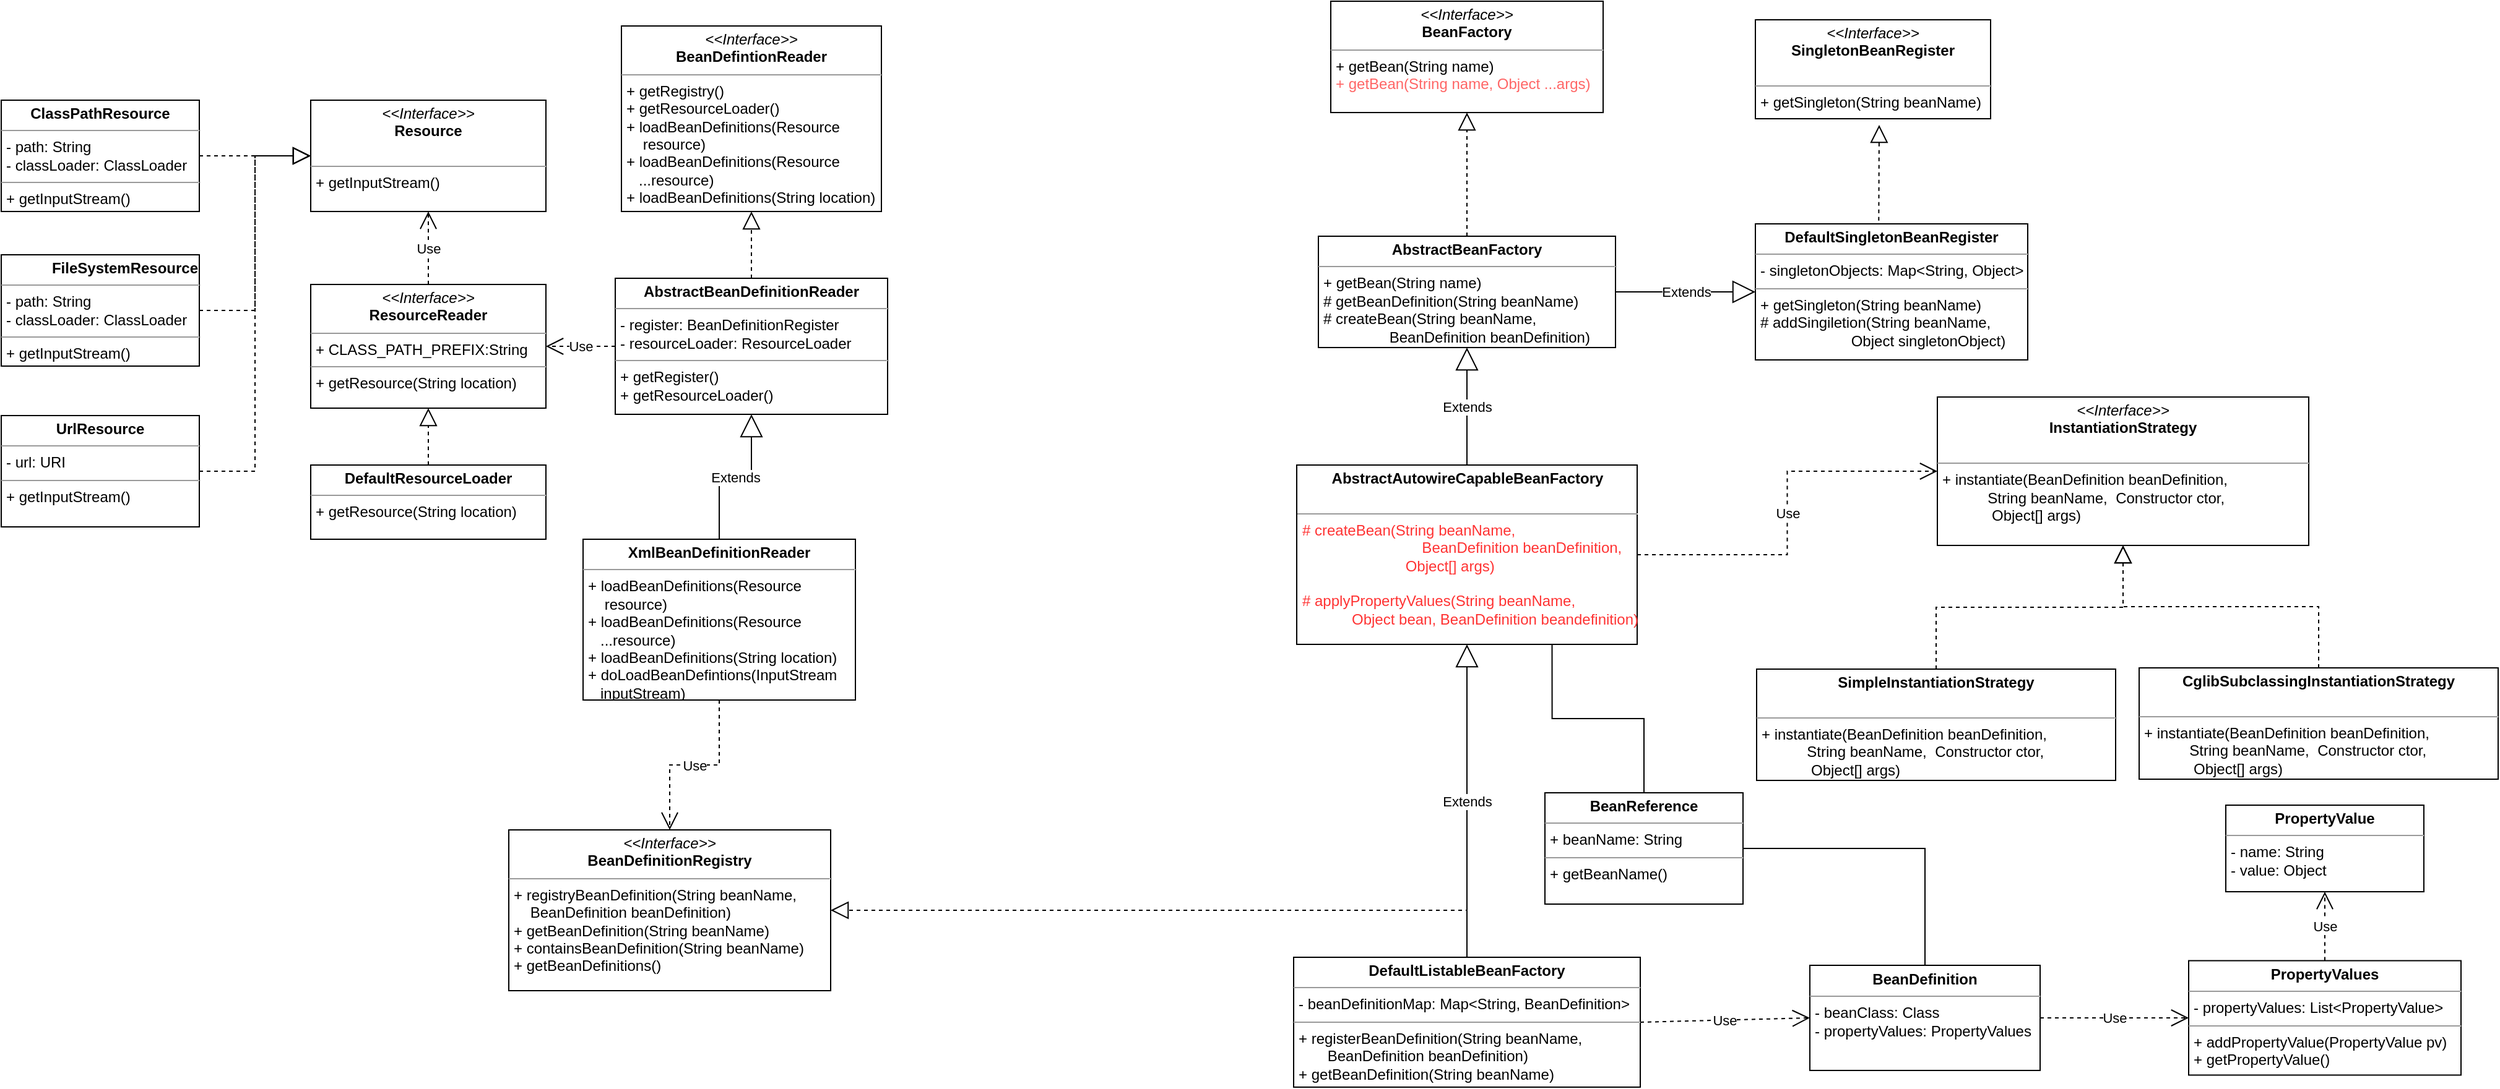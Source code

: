 <mxfile version="20.5.3" type="embed"><diagram id="23iRSUPoRavnBvh4doch" name="Page-1"><mxGraphModel dx="2032" dy="375" grid="1" gridSize="10" guides="1" tooltips="1" connect="1" arrows="1" fold="1" page="1" pageScale="1" pageWidth="827" pageHeight="1169" math="0" shadow="0"><root><mxCell id="0"/><mxCell id="1" parent="0"/><mxCell id="8" value="&lt;p style=&quot;margin:0px;margin-top:4px;text-align:center;&quot;&gt;&lt;i&gt;&amp;lt;&amp;lt;Interface&amp;gt;&amp;gt;&lt;/i&gt;&lt;br&gt;&lt;span style=&quot;font-weight: 700;&quot;&gt;BeanFactory&lt;/span&gt;&lt;/p&gt;&lt;hr size=&quot;1&quot;&gt;&lt;p style=&quot;margin:0px;margin-left:4px;&quot;&gt;+ getBean(String name)&lt;br&gt;&lt;/p&gt;&lt;p style=&quot;margin:0px;margin-left:4px;&quot;&gt;&lt;font color=&quot;#ff6666&quot;&gt;+ getBean(String name, Object ...args)&lt;/font&gt;&lt;/p&gt;" style="verticalAlign=top;align=left;overflow=fill;fontSize=12;fontFamily=Helvetica;html=1;" parent="1" vertex="1"><mxGeometry x="27" y="30" width="220" height="90" as="geometry"/></mxCell><mxCell id="9" value="&lt;p style=&quot;margin:0px;margin-top:4px;text-align:center;&quot;&gt;&lt;i&gt;&amp;lt;&amp;lt;Interface&amp;gt;&amp;gt;&lt;/i&gt;&lt;br&gt;&lt;b&gt;SingletonBeanRegister&lt;/b&gt;&lt;/p&gt;&lt;p style=&quot;margin:0px;margin-left:4px;&quot;&gt;&lt;br&gt;&lt;/p&gt;&lt;hr size=&quot;1&quot;&gt;&lt;p style=&quot;margin:0px;margin-left:4px;&quot;&gt;+ getSingleton(String beanName)&lt;br&gt;&lt;/p&gt;" style="verticalAlign=top;align=left;overflow=fill;fontSize=12;fontFamily=Helvetica;html=1;" parent="1" vertex="1"><mxGeometry x="370" y="45" width="190" height="80" as="geometry"/></mxCell><mxCell id="10" value="&lt;p style=&quot;margin:0px;margin-top:4px;text-align:center;&quot;&gt;&lt;b&gt;AbstractBeanFactory&lt;/b&gt;&lt;/p&gt;&lt;hr size=&quot;1&quot;&gt;&lt;p style=&quot;margin:0px;margin-left:4px;&quot;&gt;&lt;/p&gt;&lt;p style=&quot;margin:0px;margin-left:4px;&quot;&gt;+ getBean(String name)&lt;/p&gt;&lt;p style=&quot;margin:0px;margin-left:4px;&quot;&gt;# getBeanDefinition(String beanName)&lt;/p&gt;&lt;p style=&quot;margin:0px;margin-left:4px;&quot;&gt;# createBean(String beanName,&amp;nbsp;&lt;/p&gt;&lt;p style=&quot;margin:0px;margin-left:4px;&quot;&gt;&amp;nbsp; &amp;nbsp; &amp;nbsp; &amp;nbsp; &amp;nbsp; &amp;nbsp; &amp;nbsp; &amp;nbsp; BeanDefinition beanDefinition)&lt;/p&gt;" style="verticalAlign=top;align=left;overflow=fill;fontSize=12;fontFamily=Helvetica;html=1;" parent="1" vertex="1"><mxGeometry x="17" y="220" width="240" height="90" as="geometry"/></mxCell><mxCell id="11" value="&lt;p style=&quot;margin:0px;margin-top:4px;text-align:center;&quot;&gt;&lt;b&gt;DefaultSingletonBeanRegister&lt;/b&gt;&lt;/p&gt;&lt;hr size=&quot;1&quot;&gt;&lt;p style=&quot;margin:0px;margin-left:4px;&quot;&gt;- singletonObjects: Map&amp;lt;String, Object&amp;gt;&lt;/p&gt;&lt;hr size=&quot;1&quot;&gt;&lt;p style=&quot;margin:0px;margin-left:4px;&quot;&gt;+ getSingleton(String beanName)&lt;/p&gt;&lt;p style=&quot;margin:0px;margin-left:4px;&quot;&gt;# addSingiletion(String beanName,&amp;nbsp;&lt;/p&gt;&lt;p style=&quot;margin:0px;margin-left:4px;&quot;&gt;&amp;nbsp; &amp;nbsp; &amp;nbsp; &amp;nbsp; &amp;nbsp; &amp;nbsp; &amp;nbsp; &amp;nbsp; &amp;nbsp; &amp;nbsp; &amp;nbsp; Object singletonObject)&lt;/p&gt;" style="verticalAlign=top;align=left;overflow=fill;fontSize=12;fontFamily=Helvetica;html=1;" parent="1" vertex="1"><mxGeometry x="370" y="210" width="220" height="110" as="geometry"/></mxCell><mxCell id="12" value="" style="endArrow=block;dashed=1;endFill=0;endSize=12;html=1;rounded=0;exitX=0.5;exitY=0;exitDx=0;exitDy=0;entryX=0.5;entryY=1;entryDx=0;entryDy=0;" parent="1" source="10" target="8" edge="1"><mxGeometry width="160" relative="1" as="geometry"><mxPoint x="142" y="180" as="sourcePoint"/><mxPoint x="302" y="180" as="targetPoint"/></mxGeometry></mxCell><mxCell id="15" value="" style="endArrow=block;dashed=1;endFill=0;endSize=12;html=1;rounded=0;exitX=0.453;exitY=-0.024;exitDx=0;exitDy=0;exitPerimeter=0;" parent="1" source="11" edge="1"><mxGeometry width="160" relative="1" as="geometry"><mxPoint x="429.75" y="210" as="sourcePoint"/><mxPoint x="470" y="130" as="targetPoint"/></mxGeometry></mxCell><mxCell id="16" value="Extends" style="endArrow=block;endSize=16;endFill=0;html=1;rounded=0;exitX=1;exitY=0.5;exitDx=0;exitDy=0;entryX=0;entryY=0.5;entryDx=0;entryDy=0;" parent="1" source="10" target="11" edge="1"><mxGeometry width="160" relative="1" as="geometry"><mxPoint x="270" y="190" as="sourcePoint"/><mxPoint x="430" y="190" as="targetPoint"/></mxGeometry></mxCell><mxCell id="45" style="edgeStyle=orthogonalEdgeStyle;rounded=0;orthogonalLoop=1;jettySize=auto;html=1;exitX=0.75;exitY=1;exitDx=0;exitDy=0;endArrow=none;endFill=0;" parent="1" source="17" target="44" edge="1"><mxGeometry relative="1" as="geometry"/></mxCell><mxCell id="17" value="&lt;p style=&quot;margin:0px;margin-top:4px;text-align:center;&quot;&gt;&lt;b&gt;AbstractAutowireCapableBeanFactory&lt;/b&gt;&lt;/p&gt;&lt;p style=&quot;margin:0px;margin-left:4px;&quot;&gt;&lt;br&gt;&lt;/p&gt;&lt;hr size=&quot;1&quot;&gt;&lt;p style=&quot;margin:0px;margin-left:4px;&quot;&gt;&lt;font color=&quot;#ff3333&quot;&gt;# createBean(String beanName,&amp;nbsp;&lt;/font&gt;&lt;/p&gt;&lt;p style=&quot;margin:0px;margin-left:4px;&quot;&gt;&lt;font color=&quot;#ff3333&quot;&gt;&amp;nbsp; &amp;nbsp; &amp;nbsp; &amp;nbsp; &amp;nbsp; &amp;nbsp; &amp;nbsp; &amp;nbsp; &amp;nbsp; &amp;nbsp; &amp;nbsp; &amp;nbsp; &amp;nbsp; &amp;nbsp; &amp;nbsp;BeanDefinition beanDefinition,&amp;nbsp;&lt;/font&gt;&lt;/p&gt;&lt;p style=&quot;margin:0px;margin-left:4px;&quot;&gt;&lt;font color=&quot;#ff3333&quot;&gt;&amp;nbsp; &amp;nbsp; &amp;nbsp; &amp;nbsp; &amp;nbsp; &amp;nbsp; &amp;nbsp; &amp;nbsp; &amp;nbsp; &amp;nbsp; &amp;nbsp; &amp;nbsp; &amp;nbsp;Object[] args)&amp;nbsp;&lt;/font&gt;&lt;/p&gt;&lt;p style=&quot;margin:0px;margin-left:4px;&quot;&gt;&lt;font color=&quot;#ff3333&quot;&gt;&lt;br&gt;&lt;/font&gt;&lt;/p&gt;&lt;p style=&quot;margin:0px;margin-left:4px;&quot;&gt;&lt;font color=&quot;#ff3333&quot;&gt;# applyPropertyValues(String beanName,&amp;nbsp;&lt;/font&gt;&lt;/p&gt;&lt;p style=&quot;margin:0px;margin-left:4px;&quot;&gt;&lt;font color=&quot;#ff3333&quot;&gt;&amp;nbsp; &amp;nbsp; &amp;nbsp; &amp;nbsp; &amp;nbsp; &amp;nbsp; Object bean, BeanDefinition beandefinition)&lt;/font&gt;&lt;/p&gt;" style="verticalAlign=top;align=left;overflow=fill;fontSize=12;fontFamily=Helvetica;html=1;" parent="1" vertex="1"><mxGeometry x="-0.5" y="405" width="275" height="145" as="geometry"/></mxCell><mxCell id="18" value="&lt;p style=&quot;margin:0px;margin-top:4px;text-align:center;&quot;&gt;&lt;i&gt;&amp;lt;&amp;lt;Interface&amp;gt;&amp;gt;&lt;/i&gt;&lt;br&gt;&lt;b&gt;BeanDefinitionRegistry&lt;/b&gt;&lt;/p&gt;&lt;hr size=&quot;1&quot;&gt;&lt;p style=&quot;margin:0px;margin-left:4px;&quot;&gt;+ registryBeanDefinition(String beanName,&amp;nbsp;&lt;/p&gt;&lt;p style=&quot;margin:0px;margin-left:4px;&quot;&gt;&amp;nbsp; &amp;nbsp; BeanDefinition beanDefinition)&lt;/p&gt;&lt;p style=&quot;margin:0px;margin-left:4px;&quot;&gt;+ getBeanDefinition(String beanName)&lt;/p&gt;&lt;p style=&quot;margin:0px;margin-left:4px;&quot;&gt;+ containsBeanDefinition(String beanName)&lt;/p&gt;&lt;p style=&quot;margin:0px;margin-left:4px;&quot;&gt;+ getBeanDefinitions()&lt;/p&gt;" style="verticalAlign=top;align=left;overflow=fill;fontSize=12;fontFamily=Helvetica;html=1;" parent="1" vertex="1"><mxGeometry x="-637" y="700" width="260" height="130" as="geometry"/></mxCell><mxCell id="19" value="&lt;p style=&quot;margin:0px;margin-top:4px;text-align:center;&quot;&gt;&lt;b&gt;DefaultListableBeanFactory&lt;/b&gt;&lt;/p&gt;&lt;hr size=&quot;1&quot;&gt;&lt;p style=&quot;margin:0px;margin-left:4px;&quot;&gt;- beanDefinitionMap: Map&amp;lt;String, BeanDefinition&amp;gt;&lt;/p&gt;&lt;hr size=&quot;1&quot;&gt;&lt;p style=&quot;margin:0px;margin-left:4px;&quot;&gt;+ registerBeanDefinition(String beanName,&amp;nbsp;&lt;/p&gt;&lt;p style=&quot;margin:0px;margin-left:4px;&quot;&gt;&amp;nbsp; &amp;nbsp; &amp;nbsp; &amp;nbsp;BeanDefinition beanDefinition)&lt;/p&gt;&lt;p style=&quot;margin:0px;margin-left:4px;&quot;&gt;+ getBeanDefinition(String beanName)&lt;/p&gt;" style="verticalAlign=top;align=left;overflow=fill;fontSize=12;fontFamily=Helvetica;html=1;" parent="1" vertex="1"><mxGeometry x="-3" y="803" width="280" height="105" as="geometry"/></mxCell><mxCell id="24" value="Extends" style="endArrow=block;endSize=16;endFill=0;html=1;rounded=0;entryX=0.5;entryY=1;entryDx=0;entryDy=0;exitX=0.5;exitY=0;exitDx=0;exitDy=0;" parent="1" source="17" target="10" edge="1"><mxGeometry width="160" relative="1" as="geometry"><mxPoint x="132" y="400" as="sourcePoint"/><mxPoint x="257" y="380" as="targetPoint"/></mxGeometry></mxCell><mxCell id="25" value="Extends" style="endArrow=block;endSize=16;endFill=0;html=1;rounded=0;exitX=0.5;exitY=0;exitDx=0;exitDy=0;" parent="1" source="19" target="17" edge="1"><mxGeometry width="160" relative="1" as="geometry"><mxPoint x="136.5" y="610" as="sourcePoint"/><mxPoint x="137" y="550" as="targetPoint"/><Array as="points"><mxPoint x="137" y="570"/></Array></mxGeometry></mxCell><mxCell id="31" value="&lt;p style=&quot;margin:0px;margin-top:4px;text-align:center;&quot;&gt;&lt;b&gt;BeanDefinition&lt;/b&gt;&lt;/p&gt;&lt;hr size=&quot;1&quot;&gt;&lt;p style=&quot;margin:0px;margin-left:4px;&quot;&gt;- beanClass: Class&lt;/p&gt;&lt;p style=&quot;margin:0px;margin-left:4px;&quot;&gt;- propertyValues: PropertyValues&lt;/p&gt;" style="verticalAlign=top;align=left;overflow=fill;fontSize=12;fontFamily=Helvetica;html=1;" parent="1" vertex="1"><mxGeometry x="414" y="809.5" width="186" height="85" as="geometry"/></mxCell><mxCell id="32" value="Use" style="endArrow=open;endSize=12;dashed=1;html=1;rounded=0;entryX=0;entryY=0.5;entryDx=0;entryDy=0;exitX=1;exitY=0.5;exitDx=0;exitDy=0;" parent="1" source="19" target="31" edge="1"><mxGeometry width="160" relative="1" as="geometry"><mxPoint x="320" y="739" as="sourcePoint"/><mxPoint x="480" y="739" as="targetPoint"/></mxGeometry></mxCell><mxCell id="33" value="&lt;p style=&quot;margin:0px;margin-top:4px;text-align:center;&quot;&gt;&lt;font color=&quot;#000000&quot;&gt;&lt;i&gt;&amp;lt;&amp;lt;Interface&amp;gt;&amp;gt;&lt;/i&gt;&lt;br&gt;&lt;b&gt;InstantiationStrategy&lt;/b&gt;&lt;/font&gt;&lt;/p&gt;&lt;p style=&quot;margin:0px;margin-left:4px;&quot;&gt;&lt;font color=&quot;#000000&quot;&gt;&lt;br&gt;&lt;/font&gt;&lt;/p&gt;&lt;hr size=&quot;1&quot;&gt;&lt;p style=&quot;margin:0px;margin-left:4px;&quot;&gt;&lt;font color=&quot;#000000&quot;&gt;+ instantiate(BeanDefinition beanDefinition,&lt;/font&gt;&lt;/p&gt;&lt;p style=&quot;margin:0px;margin-left:4px;&quot;&gt;&lt;font color=&quot;#000000&quot;&gt;&amp;nbsp; &amp;nbsp; &amp;nbsp; &amp;nbsp; &amp;nbsp; &amp;nbsp;String beanName,&amp;nbsp; Constructor ctor,&amp;nbsp;&lt;/font&gt;&lt;/p&gt;&lt;p style=&quot;margin:0px;margin-left:4px;&quot;&gt;&lt;font color=&quot;#000000&quot;&gt;&amp;nbsp; &amp;nbsp; &amp;nbsp; &amp;nbsp; &amp;nbsp; &amp;nbsp; Object[] args)&lt;br&gt;&lt;/font&gt;&lt;/p&gt;" style="verticalAlign=top;align=left;overflow=fill;fontSize=12;fontFamily=Helvetica;html=1;fontColor=#FF3333;strokeColor=#000000;" parent="1" vertex="1"><mxGeometry x="517" y="350" width="300" height="120" as="geometry"/></mxCell><mxCell id="34" value="&lt;p style=&quot;margin:0px;margin-top:4px;text-align:center;&quot;&gt;&lt;b&gt;SimpleInstantiationStrategy&lt;/b&gt;&lt;/p&gt;&lt;p style=&quot;margin:0px;margin-left:4px;&quot;&gt;&lt;br&gt;&lt;/p&gt;&lt;hr size=&quot;1&quot;&gt;&lt;p style=&quot;margin:0px;margin-left:4px;&quot;&gt;+&amp;nbsp;&lt;span style=&quot;background-color: initial;&quot;&gt;instantiate(BeanDefinition beanDefinition,&lt;/span&gt;&lt;/p&gt;&lt;p style=&quot;color: rgb(255, 51, 51); margin: 0px 0px 0px 4px;&quot;&gt;&lt;font color=&quot;#000000&quot;&gt;&amp;nbsp; &amp;nbsp; &amp;nbsp; &amp;nbsp; &amp;nbsp; &amp;nbsp;String beanName,&amp;nbsp; Constructor ctor,&amp;nbsp;&lt;/font&gt;&lt;/p&gt;&lt;p style=&quot;color: rgb(255, 51, 51); margin: 0px 0px 0px 4px;&quot;&gt;&lt;font color=&quot;#000000&quot;&gt;&amp;nbsp; &amp;nbsp; &amp;nbsp; &amp;nbsp; &amp;nbsp; &amp;nbsp; Object[] args)&lt;/font&gt;&lt;/p&gt;" style="verticalAlign=top;align=left;overflow=fill;fontSize=12;fontFamily=Helvetica;html=1;strokeColor=#000000;fontColor=#000000;" parent="1" vertex="1"><mxGeometry x="371" y="570" width="290" height="90" as="geometry"/></mxCell><mxCell id="35" value="&lt;p style=&quot;margin:0px;margin-top:4px;text-align:center;&quot;&gt;&lt;b&gt;CglibSubclassingInstantiationStrategy&lt;/b&gt;&lt;/p&gt;&lt;p style=&quot;margin:0px;margin-left:4px;&quot;&gt;&lt;br&gt;&lt;/p&gt;&lt;hr size=&quot;1&quot;&gt;&lt;p style=&quot;margin:0px;margin-left:4px;&quot;&gt;+&amp;nbsp;&lt;span style=&quot;background-color: initial;&quot;&gt;instantiate(BeanDefinition beanDefinition,&lt;/span&gt;&lt;/p&gt;&lt;p style=&quot;color: rgb(255, 51, 51); margin: 0px 0px 0px 4px;&quot;&gt;&lt;font color=&quot;#000000&quot;&gt;&amp;nbsp; &amp;nbsp; &amp;nbsp; &amp;nbsp; &amp;nbsp; &amp;nbsp;String beanName,&amp;nbsp; Constructor ctor,&amp;nbsp;&lt;/font&gt;&lt;/p&gt;&lt;p style=&quot;color: rgb(255, 51, 51); margin: 0px 0px 0px 4px;&quot;&gt;&lt;font color=&quot;#000000&quot;&gt;&amp;nbsp; &amp;nbsp; &amp;nbsp; &amp;nbsp; &amp;nbsp; &amp;nbsp; Object[] args)&lt;/font&gt;&lt;/p&gt;" style="verticalAlign=top;align=left;overflow=fill;fontSize=12;fontFamily=Helvetica;html=1;strokeColor=#000000;fontColor=#000000;" parent="1" vertex="1"><mxGeometry x="680" y="569" width="290" height="90" as="geometry"/></mxCell><mxCell id="36" value="" style="endArrow=block;dashed=1;endFill=0;endSize=12;html=1;rounded=0;fontColor=#000000;entryX=0.5;entryY=1;entryDx=0;entryDy=0;exitX=0.5;exitY=0;exitDx=0;exitDy=0;edgeStyle=orthogonalEdgeStyle;" parent="1" source="34" target="33" edge="1"><mxGeometry width="160" relative="1" as="geometry"><mxPoint x="367" y="510" as="sourcePoint"/><mxPoint x="527" y="510" as="targetPoint"/></mxGeometry></mxCell><mxCell id="37" value="" style="endArrow=block;dashed=1;endFill=0;endSize=12;html=1;rounded=0;fontColor=#000000;exitX=0.5;exitY=0;exitDx=0;exitDy=0;entryX=0.5;entryY=1;entryDx=0;entryDy=0;edgeStyle=orthogonalEdgeStyle;" parent="1" source="35" target="33" edge="1"><mxGeometry width="160" relative="1" as="geometry"><mxPoint x="677" y="510" as="sourcePoint"/><mxPoint x="637" y="470" as="targetPoint"/></mxGeometry></mxCell><mxCell id="38" value="Use" style="endArrow=open;endSize=12;dashed=1;html=1;rounded=0;fontColor=#000000;entryX=0;entryY=0.5;entryDx=0;entryDy=0;edgeStyle=orthogonalEdgeStyle;exitX=1;exitY=0.5;exitDx=0;exitDy=0;" parent="1" source="17" target="33" edge="1"><mxGeometry width="160" relative="1" as="geometry"><mxPoint x="349.5" y="460.0" as="sourcePoint"/><mxPoint x="509.5" y="459.29" as="targetPoint"/></mxGeometry></mxCell><mxCell id="39" value="&lt;p style=&quot;margin:0px;margin-top:4px;text-align:center;&quot;&gt;&lt;b&gt;PropertyValue&lt;/b&gt;&lt;/p&gt;&lt;hr size=&quot;1&quot;&gt;&lt;p style=&quot;margin:0px;margin-left:4px;&quot;&gt;- name: String&lt;/p&gt;&lt;p style=&quot;margin:0px;margin-left:4px;&quot;&gt;- value: Object&lt;/p&gt;&lt;p style=&quot;margin:0px;margin-left:4px;&quot;&gt;&lt;br&gt;&lt;/p&gt;" style="verticalAlign=top;align=left;overflow=fill;fontSize=12;fontFamily=Helvetica;html=1;" parent="1" vertex="1"><mxGeometry x="750" y="680" width="160" height="70" as="geometry"/></mxCell><mxCell id="40" value="&lt;p style=&quot;margin:0px;margin-top:4px;text-align:center;&quot;&gt;&lt;b&gt;PropertyValues&lt;/b&gt;&lt;br&gt;&lt;/p&gt;&lt;hr size=&quot;1&quot;&gt;&lt;p style=&quot;margin:0px;margin-left:4px;&quot;&gt;- propertyValues: List&amp;lt;PropertyValue&amp;gt;&lt;/p&gt;&lt;hr size=&quot;1&quot;&gt;&lt;p style=&quot;margin:0px;margin-left:4px;&quot;&gt;+ addPropertyValue(PropertyValue pv)&lt;/p&gt;&lt;p style=&quot;margin:0px;margin-left:4px;&quot;&gt;+ getPropertyValue()&lt;/p&gt;" style="verticalAlign=top;align=left;overflow=fill;fontSize=12;fontFamily=Helvetica;html=1;" parent="1" vertex="1"><mxGeometry x="720" y="805.75" width="220" height="92.5" as="geometry"/></mxCell><mxCell id="41" value="Use" style="endArrow=open;endSize=12;dashed=1;html=1;rounded=0;entryX=0.5;entryY=1;entryDx=0;entryDy=0;" parent="1" source="40" target="39" edge="1"><mxGeometry width="160" relative="1" as="geometry"><mxPoint x="935" y="860" as="sourcePoint"/><mxPoint x="1095" y="860" as="targetPoint"/></mxGeometry></mxCell><mxCell id="42" value="Use" style="endArrow=open;endSize=12;dashed=1;html=1;rounded=0;exitX=1;exitY=0.5;exitDx=0;exitDy=0;entryX=0;entryY=0.5;entryDx=0;entryDy=0;" parent="1" source="31" target="40" edge="1"><mxGeometry width="160" relative="1" as="geometry"><mxPoint x="590" y="800" as="sourcePoint"/><mxPoint x="750" y="800" as="targetPoint"/></mxGeometry></mxCell><mxCell id="43" value="" style="endArrow=block;dashed=1;endFill=0;endSize=12;html=1;rounded=0;entryX=1;entryY=0.5;entryDx=0;entryDy=0;exitX=0.5;exitY=0;exitDx=0;exitDy=0;edgeStyle=orthogonalEdgeStyle;" parent="1" source="19" target="18" edge="1"><mxGeometry width="160" relative="1" as="geometry"><mxPoint x="-70" y="800" as="sourcePoint"/><mxPoint x="90" y="800" as="targetPoint"/></mxGeometry></mxCell><mxCell id="46" style="edgeStyle=orthogonalEdgeStyle;rounded=0;orthogonalLoop=1;jettySize=auto;html=1;entryX=0.5;entryY=0;entryDx=0;entryDy=0;endArrow=none;endFill=0;" parent="1" source="44" target="31" edge="1"><mxGeometry relative="1" as="geometry"/></mxCell><mxCell id="44" value="&lt;p style=&quot;margin:0px;margin-top:4px;text-align:center;&quot;&gt;&lt;b&gt;BeanReference&lt;/b&gt;&lt;/p&gt;&lt;hr size=&quot;1&quot;&gt;&lt;p style=&quot;margin:0px;margin-left:4px;&quot;&gt;+ beanName: String&lt;/p&gt;&lt;hr size=&quot;1&quot;&gt;&lt;p style=&quot;margin:0px;margin-left:4px;&quot;&gt;+ getBeanName()&lt;/p&gt;" style="verticalAlign=top;align=left;overflow=fill;fontSize=12;fontFamily=Helvetica;html=1;" parent="1" vertex="1"><mxGeometry x="200" y="670" width="160" height="90" as="geometry"/></mxCell><mxCell id="47" value="&lt;p style=&quot;margin:0px;margin-top:4px;text-align:center;&quot;&gt;&lt;b&gt;ClassPathResource&lt;/b&gt;&lt;/p&gt;&lt;hr size=&quot;1&quot;&gt;&lt;p style=&quot;margin:0px;margin-left:4px;&quot;&gt;- path: String&lt;/p&gt;&lt;p style=&quot;margin:0px;margin-left:4px;&quot;&gt;- classLoader: ClassLoader&lt;/p&gt;&lt;hr size=&quot;1&quot;&gt;&lt;p style=&quot;margin:0px;margin-left:4px;&quot;&gt;+ getInputStream()&lt;br&gt;&lt;/p&gt;" style="verticalAlign=top;align=left;overflow=fill;fontSize=12;fontFamily=Helvetica;html=1;" parent="1" vertex="1"><mxGeometry x="-1047" y="110" width="160" height="90" as="geometry"/></mxCell><mxCell id="48" value="&lt;p style=&quot;margin:0px;margin-top:4px;text-align:center;&quot;&gt;&lt;i&gt;&amp;lt;&amp;lt;Interface&amp;gt;&amp;gt;&lt;/i&gt;&lt;br&gt;&lt;b&gt;Resource&lt;/b&gt;&lt;/p&gt;&lt;p style=&quot;margin:0px;margin-left:4px;&quot;&gt;&lt;br&gt;&lt;/p&gt;&lt;hr size=&quot;1&quot;&gt;&lt;p style=&quot;margin:0px;margin-left:4px;&quot;&gt;+ getInputStream()&lt;br&gt;&lt;/p&gt;" style="verticalAlign=top;align=left;overflow=fill;fontSize=12;fontFamily=Helvetica;html=1;" parent="1" vertex="1"><mxGeometry x="-797" y="110" width="190" height="90" as="geometry"/></mxCell><mxCell id="49" value="" style="endArrow=block;dashed=1;endFill=0;endSize=12;html=1;rounded=0;entryX=0;entryY=0.5;entryDx=0;entryDy=0;exitX=1;exitY=0.5;exitDx=0;exitDy=0;" parent="1" source="47" target="48" edge="1"><mxGeometry width="160" relative="1" as="geometry"><mxPoint x="-827" y="165" as="sourcePoint"/><mxPoint x="-667" y="165" as="targetPoint"/></mxGeometry></mxCell><mxCell id="50" value="&lt;blockquote style=&quot;margin: 0 0 0 40px; border: none; padding: 0px;&quot;&gt;&lt;p style=&quot;margin:0px;margin-top:4px;text-align:center;&quot;&gt;&lt;b&gt;FileSystemResource&lt;/b&gt;&lt;/p&gt;&lt;/blockquote&gt;&lt;hr size=&quot;1&quot;&gt;&lt;p style=&quot;margin:0px;margin-left:4px;&quot;&gt;- path: String&lt;/p&gt;&lt;p style=&quot;margin:0px;margin-left:4px;&quot;&gt;- classLoader: ClassLoader&lt;/p&gt;&lt;hr size=&quot;1&quot;&gt;&lt;p style=&quot;margin:0px;margin-left:4px;&quot;&gt;+ getInputStream()&lt;br&gt;&lt;/p&gt;" style="verticalAlign=top;align=left;overflow=fill;fontSize=12;fontFamily=Helvetica;html=1;" parent="1" vertex="1"><mxGeometry x="-1047" y="235" width="160" height="90" as="geometry"/></mxCell><mxCell id="52" value="" style="endArrow=block;dashed=1;endFill=0;endSize=12;html=1;rounded=0;entryX=0;entryY=0.5;entryDx=0;entryDy=0;exitX=1;exitY=0.5;exitDx=0;exitDy=0;edgeStyle=orthogonalEdgeStyle;" parent="1" source="50" target="48" edge="1"><mxGeometry width="160" relative="1" as="geometry"><mxPoint x="-827" y="265" as="sourcePoint"/><mxPoint x="-667" y="265" as="targetPoint"/></mxGeometry></mxCell><mxCell id="53" value="&lt;p style=&quot;margin:0px;margin-top:4px;text-align:center;&quot;&gt;&lt;b&gt;UrlResource&lt;/b&gt;&lt;/p&gt;&lt;hr size=&quot;1&quot;&gt;&lt;p style=&quot;margin:0px;margin-left:4px;&quot;&gt;- url: URI&lt;/p&gt;&lt;hr size=&quot;1&quot;&gt;&lt;p style=&quot;margin:0px;margin-left:4px;&quot;&gt;+ getInputStream()&lt;br&gt;&lt;/p&gt;" style="verticalAlign=top;align=left;overflow=fill;fontSize=12;fontFamily=Helvetica;html=1;" parent="1" vertex="1"><mxGeometry x="-1047" y="365" width="160" height="90" as="geometry"/></mxCell><mxCell id="54" value="" style="endArrow=block;dashed=1;endFill=0;endSize=12;html=1;rounded=0;entryX=0;entryY=0.5;entryDx=0;entryDy=0;exitX=1;exitY=0.5;exitDx=0;exitDy=0;edgeStyle=orthogonalEdgeStyle;" parent="1" source="53" target="48" edge="1"><mxGeometry width="160" relative="1" as="geometry"><mxPoint x="-827" y="365" as="sourcePoint"/><mxPoint x="-667" y="365" as="targetPoint"/></mxGeometry></mxCell><mxCell id="55" value="&lt;p style=&quot;margin:0px;margin-top:4px;text-align:center;&quot;&gt;&lt;i&gt;&amp;lt;&amp;lt;Interface&amp;gt;&amp;gt;&lt;/i&gt;&lt;br&gt;&lt;b&gt;ResourceReader&lt;/b&gt;&lt;/p&gt;&lt;hr size=&quot;1&quot;&gt;&lt;p style=&quot;margin:0px;margin-left:4px;&quot;&gt;+ CLASS_PATH_PREFIX:String&lt;br&gt;&lt;/p&gt;&lt;hr size=&quot;1&quot;&gt;&lt;p style=&quot;margin:0px;margin-left:4px;&quot;&gt;+ getResource(String location)&lt;br&gt;&lt;/p&gt;" style="verticalAlign=top;align=left;overflow=fill;fontSize=12;fontFamily=Helvetica;html=1;" parent="1" vertex="1"><mxGeometry x="-797" y="259" width="190" height="100" as="geometry"/></mxCell><mxCell id="56" value="Use" style="endArrow=open;endSize=12;dashed=1;html=1;rounded=0;entryX=0.5;entryY=1;entryDx=0;entryDy=0;exitX=0.5;exitY=0;exitDx=0;exitDy=0;edgeStyle=orthogonalEdgeStyle;" parent="1" source="55" target="48" edge="1"><mxGeometry width="160" relative="1" as="geometry"><mxPoint x="-787" y="255" as="sourcePoint"/><mxPoint x="-627" y="255" as="targetPoint"/></mxGeometry></mxCell><mxCell id="57" value="&lt;p style=&quot;margin:0px;margin-top:4px;text-align:center;&quot;&gt;&lt;b&gt;DefaultResourceLoader&lt;/b&gt;&lt;/p&gt;&lt;hr size=&quot;1&quot;&gt;&lt;p style=&quot;margin:0px;margin-left:4px;&quot;&gt;+ getResource(String location)&lt;br&gt;&lt;/p&gt;" style="verticalAlign=top;align=left;overflow=fill;fontSize=12;fontFamily=Helvetica;html=1;" parent="1" vertex="1"><mxGeometry x="-797" y="405" width="190" height="60" as="geometry"/></mxCell><mxCell id="58" value="" style="endArrow=block;dashed=1;endFill=0;endSize=12;html=1;rounded=0;entryX=0.5;entryY=1;entryDx=0;entryDy=0;exitX=0.5;exitY=0;exitDx=0;exitDy=0;edgeStyle=orthogonalEdgeStyle;" parent="1" source="57" target="55" edge="1"><mxGeometry width="160" relative="1" as="geometry"><mxPoint x="-827" y="375" as="sourcePoint"/><mxPoint x="-667" y="375" as="targetPoint"/></mxGeometry></mxCell><mxCell id="59" value="&lt;p style=&quot;margin:0px;margin-top:4px;text-align:center;&quot;&gt;&lt;i&gt;&amp;lt;&amp;lt;Interface&amp;gt;&amp;gt;&lt;/i&gt;&lt;br&gt;&lt;b&gt;BeanDefintionReader&lt;/b&gt;&lt;/p&gt;&lt;hr size=&quot;1&quot;&gt;&lt;p style=&quot;margin:0px;margin-left:4px;&quot;&gt;+ getRegistry()&lt;br&gt;&lt;/p&gt;&lt;p style=&quot;margin:0px;margin-left:4px;&quot;&gt;+ getResourceLoader()&lt;/p&gt;&lt;p style=&quot;margin:0px;margin-left:4px;&quot;&gt;+ loadBeanDefinitions(Resource&lt;/p&gt;&lt;p style=&quot;margin:0px;margin-left:4px;&quot;&gt;&amp;nbsp; &amp;nbsp; resource)&lt;/p&gt;&lt;p style=&quot;margin:0px;margin-left:4px;&quot;&gt;+ loadBeanDefinitions(Resource&amp;nbsp;&lt;/p&gt;&lt;p style=&quot;margin:0px;margin-left:4px;&quot;&gt;&amp;nbsp; &amp;nbsp;...resource)&lt;/p&gt;&lt;p style=&quot;margin:0px;margin-left:4px;&quot;&gt;+ loadBeanDefinitions(String location)&lt;/p&gt;" style="verticalAlign=top;align=left;overflow=fill;fontSize=12;fontFamily=Helvetica;html=1;" vertex="1" parent="1"><mxGeometry x="-546" y="50" width="210" height="150" as="geometry"/></mxCell><mxCell id="60" value="&lt;p style=&quot;margin:0px;margin-top:4px;text-align:center;&quot;&gt;&lt;b&gt;AbstractBeanDefinitionReader&lt;/b&gt;&lt;/p&gt;&lt;hr size=&quot;1&quot;&gt;&lt;p style=&quot;margin:0px;margin-left:4px;&quot;&gt;- register: BeanDefinitionRegister&lt;/p&gt;&lt;p style=&quot;margin:0px;margin-left:4px;&quot;&gt;- resourceLoader: ResourceLoader&lt;/p&gt;&lt;hr size=&quot;1&quot;&gt;&lt;p style=&quot;margin:0px;margin-left:4px;&quot;&gt;+ getRegister()&lt;/p&gt;&lt;p style=&quot;margin:0px;margin-left:4px;&quot;&gt;+ getResourceLoader()&lt;/p&gt;" style="verticalAlign=top;align=left;overflow=fill;fontSize=12;fontFamily=Helvetica;html=1;" vertex="1" parent="1"><mxGeometry x="-551" y="254" width="220" height="110" as="geometry"/></mxCell><mxCell id="61" value="&lt;p style=&quot;margin:0px;margin-top:4px;text-align:center;&quot;&gt;&lt;b&gt;XmlBeanDefinitionReader&lt;/b&gt;&lt;/p&gt;&lt;hr size=&quot;1&quot;&gt;&lt;p style=&quot;margin: 0px 0px 0px 4px;&quot;&gt;+ loadBeanDefinitions(Resource&lt;/p&gt;&lt;p style=&quot;margin: 0px 0px 0px 4px;&quot;&gt;&amp;nbsp; &amp;nbsp; resource)&lt;/p&gt;&lt;p style=&quot;margin: 0px 0px 0px 4px;&quot;&gt;+ loadBeanDefinitions(Resource&amp;nbsp;&lt;/p&gt;&lt;p style=&quot;margin: 0px 0px 0px 4px;&quot;&gt;&amp;nbsp; &amp;nbsp;...resource)&lt;/p&gt;&lt;p style=&quot;margin: 0px 0px 0px 4px;&quot;&gt;+ loadBeanDefinitions(String location)&lt;/p&gt;&lt;p style=&quot;margin: 0px 0px 0px 4px;&quot;&gt;+ doLoadBeanDefintions(InputStream&lt;/p&gt;&lt;p style=&quot;margin: 0px 0px 0px 4px;&quot;&gt;&amp;nbsp; &amp;nbsp;inputStream)&lt;/p&gt;" style="verticalAlign=top;align=left;overflow=fill;fontSize=12;fontFamily=Helvetica;html=1;" vertex="1" parent="1"><mxGeometry x="-577" y="465" width="220" height="130" as="geometry"/></mxCell><mxCell id="62" value="" style="endArrow=block;dashed=1;endFill=0;endSize=12;html=1;rounded=0;entryX=0.5;entryY=1;entryDx=0;entryDy=0;exitX=0.5;exitY=0;exitDx=0;exitDy=0;" edge="1" parent="1" source="60" target="59"><mxGeometry width="160" relative="1" as="geometry"><mxPoint x="-537" y="245" as="sourcePoint"/><mxPoint x="-377" y="245" as="targetPoint"/></mxGeometry></mxCell><mxCell id="63" value="Use" style="endArrow=open;endSize=12;dashed=1;html=1;rounded=0;entryX=1;entryY=0.5;entryDx=0;entryDy=0;exitX=0;exitY=0.5;exitDx=0;exitDy=0;" edge="1" parent="1" source="60" target="55"><mxGeometry width="160" relative="1" as="geometry"><mxPoint x="-617" y="360" as="sourcePoint"/><mxPoint x="-457" y="360" as="targetPoint"/></mxGeometry></mxCell><mxCell id="64" value="Extends" style="endArrow=block;endSize=16;endFill=0;html=1;rounded=0;exitX=0.5;exitY=0;exitDx=0;exitDy=0;entryX=0.5;entryY=1;entryDx=0;entryDy=0;edgeStyle=orthogonalEdgeStyle;" edge="1" parent="1" source="61" target="60"><mxGeometry width="160" relative="1" as="geometry"><mxPoint x="-587" y="404" as="sourcePoint"/><mxPoint x="-427" y="404" as="targetPoint"/></mxGeometry></mxCell><mxCell id="66" value="Use" style="endArrow=open;endSize=12;dashed=1;html=1;rounded=0;entryX=0.5;entryY=0;entryDx=0;entryDy=0;edgeStyle=orthogonalEdgeStyle;" edge="1" parent="1" source="61" target="18"><mxGeometry width="160" relative="1" as="geometry"><mxPoint x="-617" y="660" as="sourcePoint"/><mxPoint x="-457" y="660" as="targetPoint"/></mxGeometry></mxCell></root></mxGraphModel></diagram></mxfile>